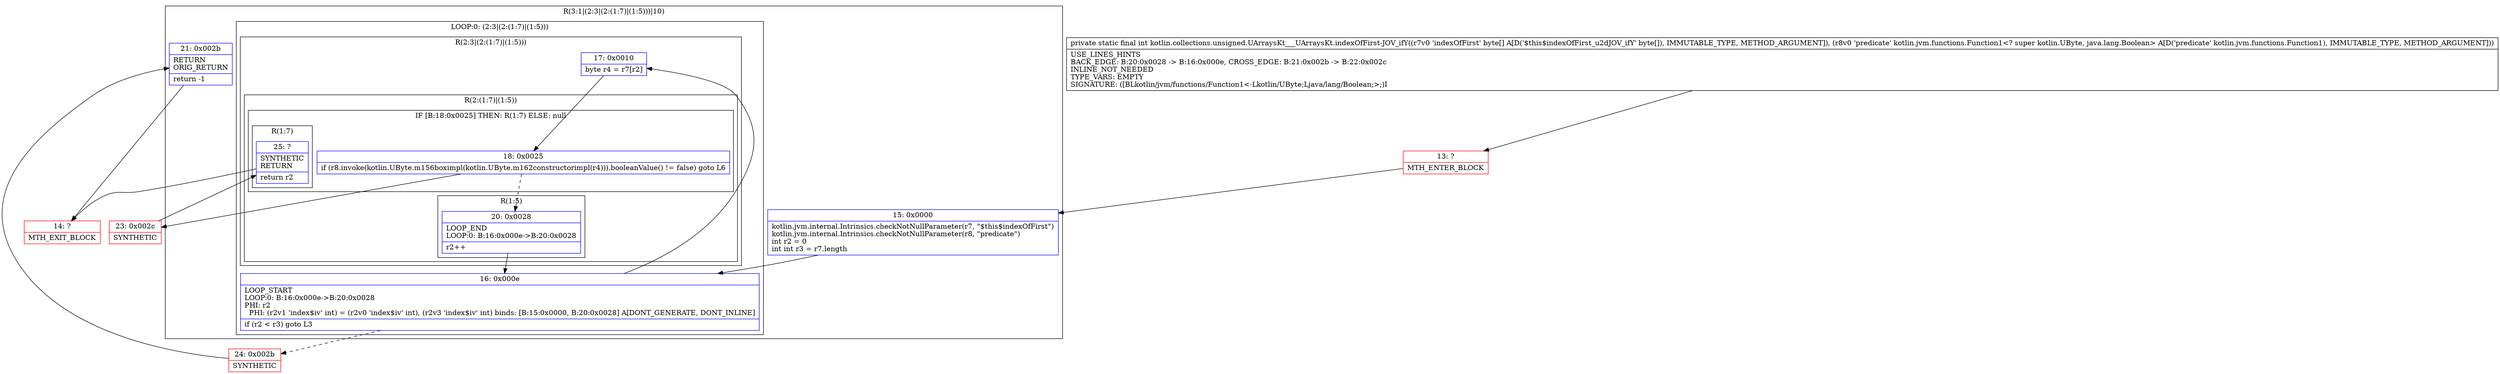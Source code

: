 digraph "CFG forkotlin.collections.unsigned.UArraysKt___UArraysKt.indexOfFirst\-JOV_ifY([BLkotlin\/jvm\/functions\/Function1;)I" {
subgraph cluster_Region_1103031677 {
label = "R(3:1|(2:3|(2:(1:7)|(1:5)))|10)";
node [shape=record,color=blue];
Node_15 [shape=record,label="{15\:\ 0x0000|kotlin.jvm.internal.Intrinsics.checkNotNullParameter(r7, \"$this$indexOfFirst\")\lkotlin.jvm.internal.Intrinsics.checkNotNullParameter(r8, \"predicate\")\lint r2 = 0\lint int r3 = r7.length\l}"];
subgraph cluster_LoopRegion_1834619647 {
label = "LOOP:0: (2:3|(2:(1:7)|(1:5)))";
node [shape=record,color=blue];
Node_16 [shape=record,label="{16\:\ 0x000e|LOOP_START\lLOOP:0: B:16:0x000e\-\>B:20:0x0028\lPHI: r2 \l  PHI: (r2v1 'index$iv' int) = (r2v0 'index$iv' int), (r2v3 'index$iv' int) binds: [B:15:0x0000, B:20:0x0028] A[DONT_GENERATE, DONT_INLINE]\l|if (r2 \< r3) goto L3\l}"];
subgraph cluster_Region_1073319053 {
label = "R(2:3|(2:(1:7)|(1:5)))";
node [shape=record,color=blue];
Node_17 [shape=record,label="{17\:\ 0x0010|byte r4 = r7[r2]\l}"];
subgraph cluster_Region_1832272221 {
label = "R(2:(1:7)|(1:5))";
node [shape=record,color=blue];
subgraph cluster_IfRegion_879394108 {
label = "IF [B:18:0x0025] THEN: R(1:7) ELSE: null";
node [shape=record,color=blue];
Node_18 [shape=record,label="{18\:\ 0x0025|if (r8.invoke(kotlin.UByte.m156boximpl(kotlin.UByte.m162constructorimpl(r4))).booleanValue() != false) goto L6\l}"];
subgraph cluster_Region_152722186 {
label = "R(1:7)";
node [shape=record,color=blue];
Node_25 [shape=record,label="{25\:\ ?|SYNTHETIC\lRETURN\l|return r2\l}"];
}
}
subgraph cluster_Region_132612566 {
label = "R(1:5)";
node [shape=record,color=blue];
Node_20 [shape=record,label="{20\:\ 0x0028|LOOP_END\lLOOP:0: B:16:0x000e\-\>B:20:0x0028\l|r2++\l}"];
}
}
}
}
Node_21 [shape=record,label="{21\:\ 0x002b|RETURN\lORIG_RETURN\l|return \-1\l}"];
}
Node_13 [shape=record,color=red,label="{13\:\ ?|MTH_ENTER_BLOCK\l}"];
Node_23 [shape=record,color=red,label="{23\:\ 0x002c|SYNTHETIC\l}"];
Node_14 [shape=record,color=red,label="{14\:\ ?|MTH_EXIT_BLOCK\l}"];
Node_24 [shape=record,color=red,label="{24\:\ 0x002b|SYNTHETIC\l}"];
MethodNode[shape=record,label="{private static final int kotlin.collections.unsigned.UArraysKt___UArraysKt.indexOfFirst\-JOV_ifY((r7v0 'indexOfFirst' byte[] A[D('$this$indexOfFirst_u2dJOV_ifY' byte[]), IMMUTABLE_TYPE, METHOD_ARGUMENT]), (r8v0 'predicate' kotlin.jvm.functions.Function1\<? super kotlin.UByte, java.lang.Boolean\> A[D('predicate' kotlin.jvm.functions.Function1), IMMUTABLE_TYPE, METHOD_ARGUMENT]))  | USE_LINES_HINTS\lBACK_EDGE: B:20:0x0028 \-\> B:16:0x000e, CROSS_EDGE: B:21:0x002b \-\> B:22:0x002c\lINLINE_NOT_NEEDED\lTYPE_VARS: EMPTY\lSIGNATURE: ([BLkotlin\/jvm\/functions\/Function1\<\-Lkotlin\/UByte;Ljava\/lang\/Boolean;\>;)I\l}"];
MethodNode -> Node_13;Node_15 -> Node_16;
Node_16 -> Node_17;
Node_16 -> Node_24[style=dashed];
Node_17 -> Node_18;
Node_18 -> Node_20[style=dashed];
Node_18 -> Node_23;
Node_25 -> Node_14;
Node_20 -> Node_16;
Node_21 -> Node_14;
Node_13 -> Node_15;
Node_23 -> Node_25;
Node_24 -> Node_21;
}

